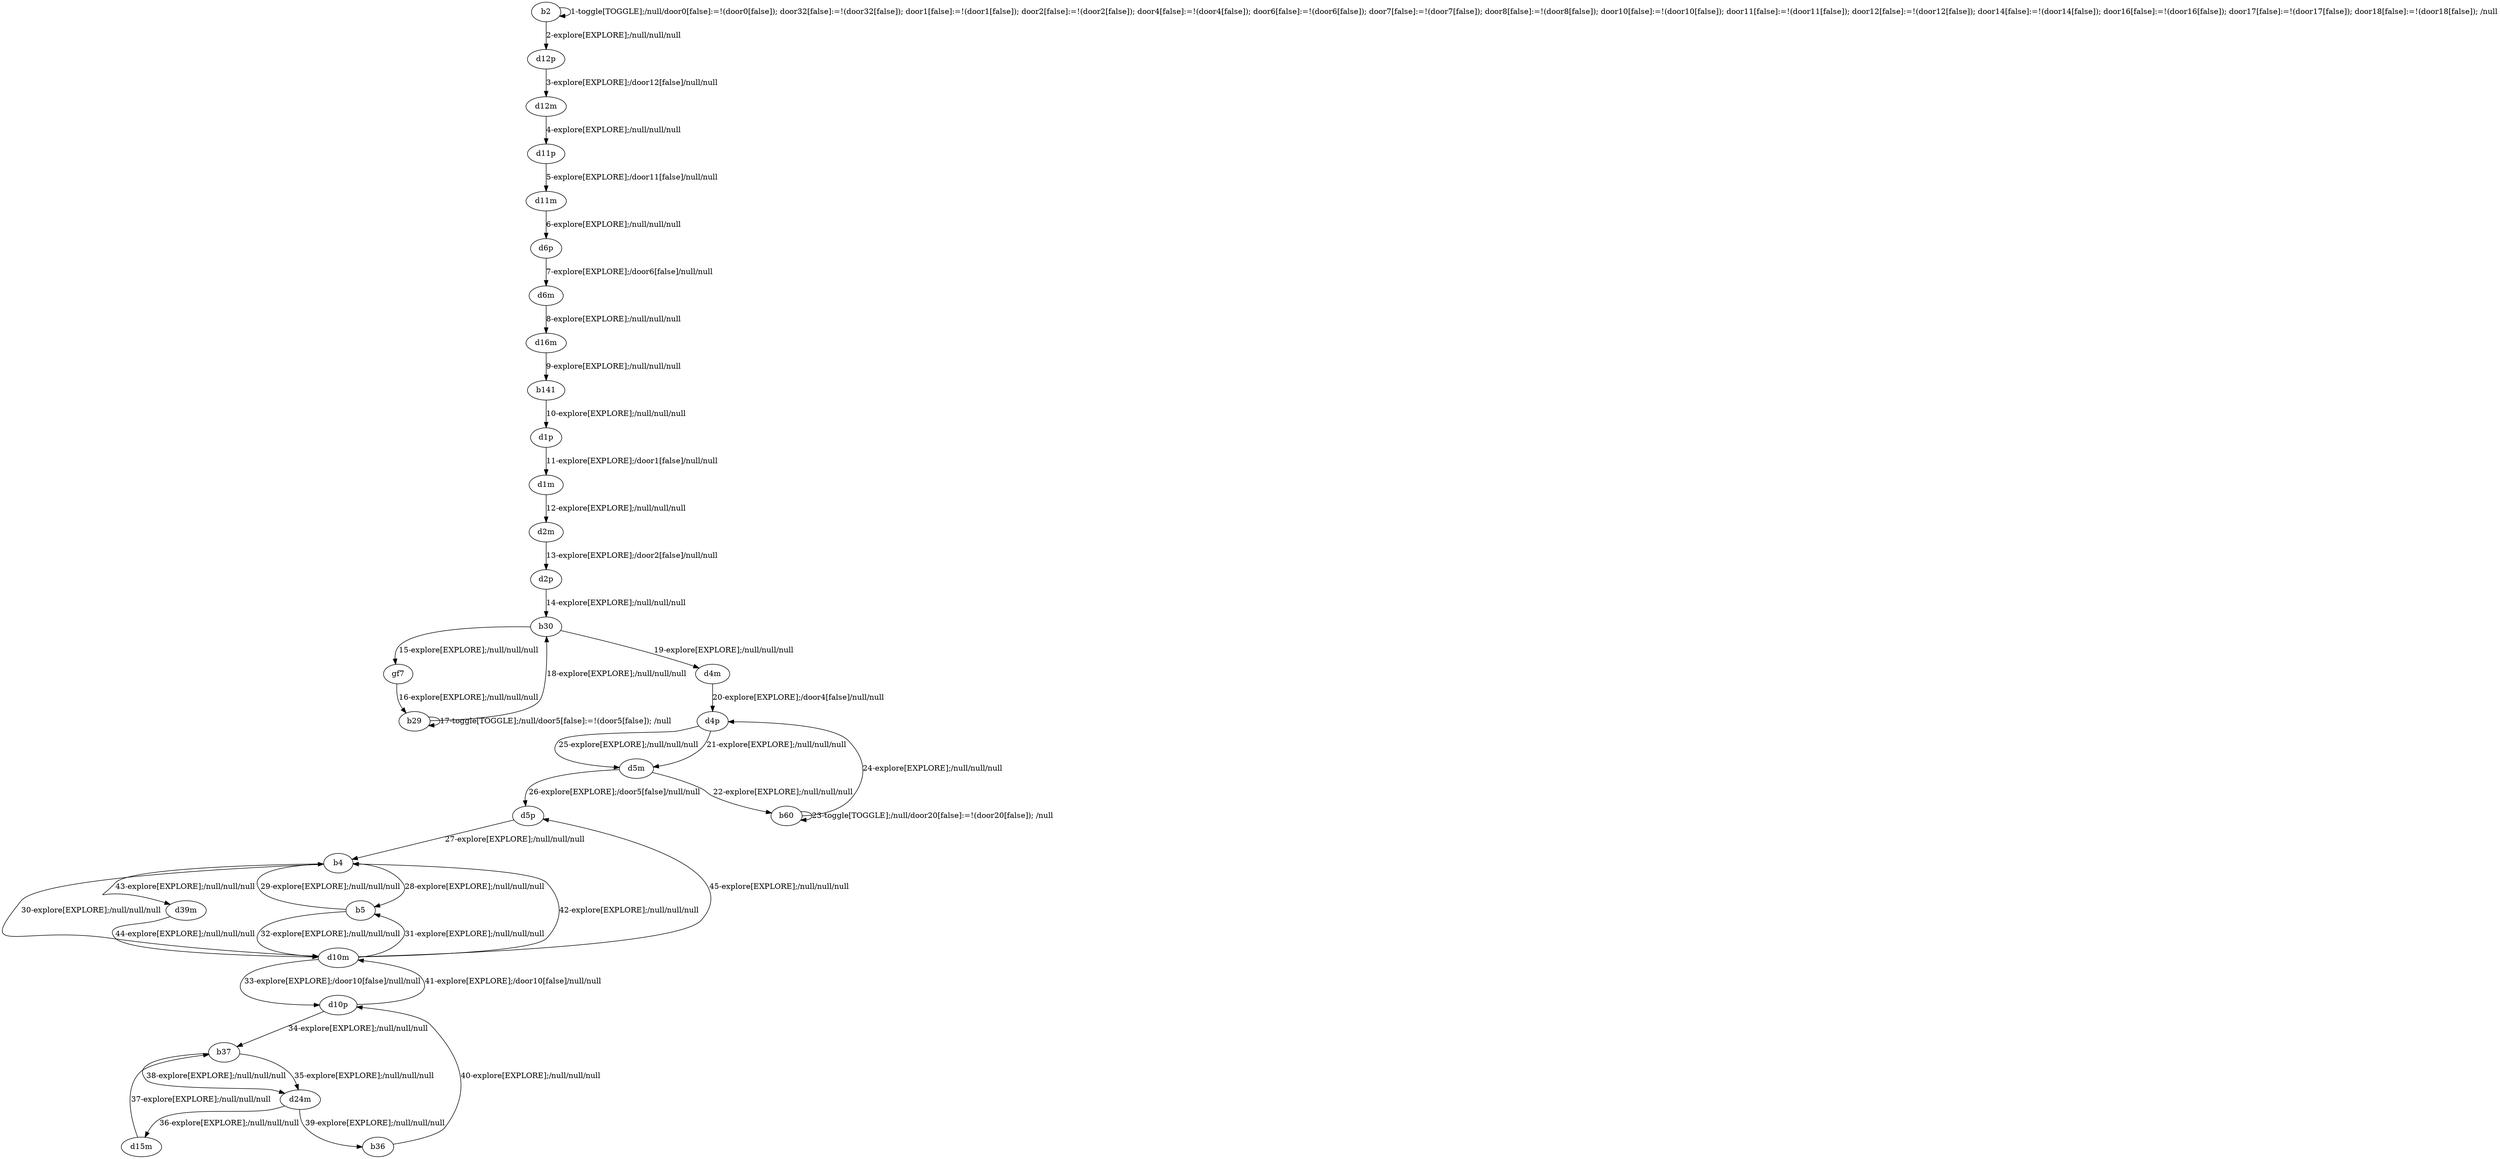 # Total number of goals covered by this test: 5
# d15m --> b37
# d24m --> b36
# d24m --> d15m
# d10m --> d5p
# b37 --> d24m

digraph g {
"b2" -> "b2" [label = "1-toggle[TOGGLE];/null/door0[false]:=!(door0[false]); door32[false]:=!(door32[false]); door1[false]:=!(door1[false]); door2[false]:=!(door2[false]); door4[false]:=!(door4[false]); door6[false]:=!(door6[false]); door7[false]:=!(door7[false]); door8[false]:=!(door8[false]); door10[false]:=!(door10[false]); door11[false]:=!(door11[false]); door12[false]:=!(door12[false]); door14[false]:=!(door14[false]); door16[false]:=!(door16[false]); door17[false]:=!(door17[false]); door18[false]:=!(door18[false]); /null"];
"b2" -> "d12p" [label = "2-explore[EXPLORE];/null/null/null"];
"d12p" -> "d12m" [label = "3-explore[EXPLORE];/door12[false]/null/null"];
"d12m" -> "d11p" [label = "4-explore[EXPLORE];/null/null/null"];
"d11p" -> "d11m" [label = "5-explore[EXPLORE];/door11[false]/null/null"];
"d11m" -> "d6p" [label = "6-explore[EXPLORE];/null/null/null"];
"d6p" -> "d6m" [label = "7-explore[EXPLORE];/door6[false]/null/null"];
"d6m" -> "d16m" [label = "8-explore[EXPLORE];/null/null/null"];
"d16m" -> "b141" [label = "9-explore[EXPLORE];/null/null/null"];
"b141" -> "d1p" [label = "10-explore[EXPLORE];/null/null/null"];
"d1p" -> "d1m" [label = "11-explore[EXPLORE];/door1[false]/null/null"];
"d1m" -> "d2m" [label = "12-explore[EXPLORE];/null/null/null"];
"d2m" -> "d2p" [label = "13-explore[EXPLORE];/door2[false]/null/null"];
"d2p" -> "b30" [label = "14-explore[EXPLORE];/null/null/null"];
"b30" -> "gf7" [label = "15-explore[EXPLORE];/null/null/null"];
"gf7" -> "b29" [label = "16-explore[EXPLORE];/null/null/null"];
"b29" -> "b29" [label = "17-toggle[TOGGLE];/null/door5[false]:=!(door5[false]); /null"];
"b29" -> "b30" [label = "18-explore[EXPLORE];/null/null/null"];
"b30" -> "d4m" [label = "19-explore[EXPLORE];/null/null/null"];
"d4m" -> "d4p" [label = "20-explore[EXPLORE];/door4[false]/null/null"];
"d4p" -> "d5m" [label = "21-explore[EXPLORE];/null/null/null"];
"d5m" -> "b60" [label = "22-explore[EXPLORE];/null/null/null"];
"b60" -> "b60" [label = "23-toggle[TOGGLE];/null/door20[false]:=!(door20[false]); /null"];
"b60" -> "d4p" [label = "24-explore[EXPLORE];/null/null/null"];
"d4p" -> "d5m" [label = "25-explore[EXPLORE];/null/null/null"];
"d5m" -> "d5p" [label = "26-explore[EXPLORE];/door5[false]/null/null"];
"d5p" -> "b4" [label = "27-explore[EXPLORE];/null/null/null"];
"b4" -> "b5" [label = "28-explore[EXPLORE];/null/null/null"];
"b5" -> "b4" [label = "29-explore[EXPLORE];/null/null/null"];
"b4" -> "d10m" [label = "30-explore[EXPLORE];/null/null/null"];
"d10m" -> "b5" [label = "31-explore[EXPLORE];/null/null/null"];
"b5" -> "d10m" [label = "32-explore[EXPLORE];/null/null/null"];
"d10m" -> "d10p" [label = "33-explore[EXPLORE];/door10[false]/null/null"];
"d10p" -> "b37" [label = "34-explore[EXPLORE];/null/null/null"];
"b37" -> "d24m" [label = "35-explore[EXPLORE];/null/null/null"];
"d24m" -> "d15m" [label = "36-explore[EXPLORE];/null/null/null"];
"d15m" -> "b37" [label = "37-explore[EXPLORE];/null/null/null"];
"b37" -> "d24m" [label = "38-explore[EXPLORE];/null/null/null"];
"d24m" -> "b36" [label = "39-explore[EXPLORE];/null/null/null"];
"b36" -> "d10p" [label = "40-explore[EXPLORE];/null/null/null"];
"d10p" -> "d10m" [label = "41-explore[EXPLORE];/door10[false]/null/null"];
"d10m" -> "b4" [label = "42-explore[EXPLORE];/null/null/null"];
"b4" -> "d39m" [label = "43-explore[EXPLORE];/null/null/null"];
"d39m" -> "d10m" [label = "44-explore[EXPLORE];/null/null/null"];
"d10m" -> "d5p" [label = "45-explore[EXPLORE];/null/null/null"];
}
